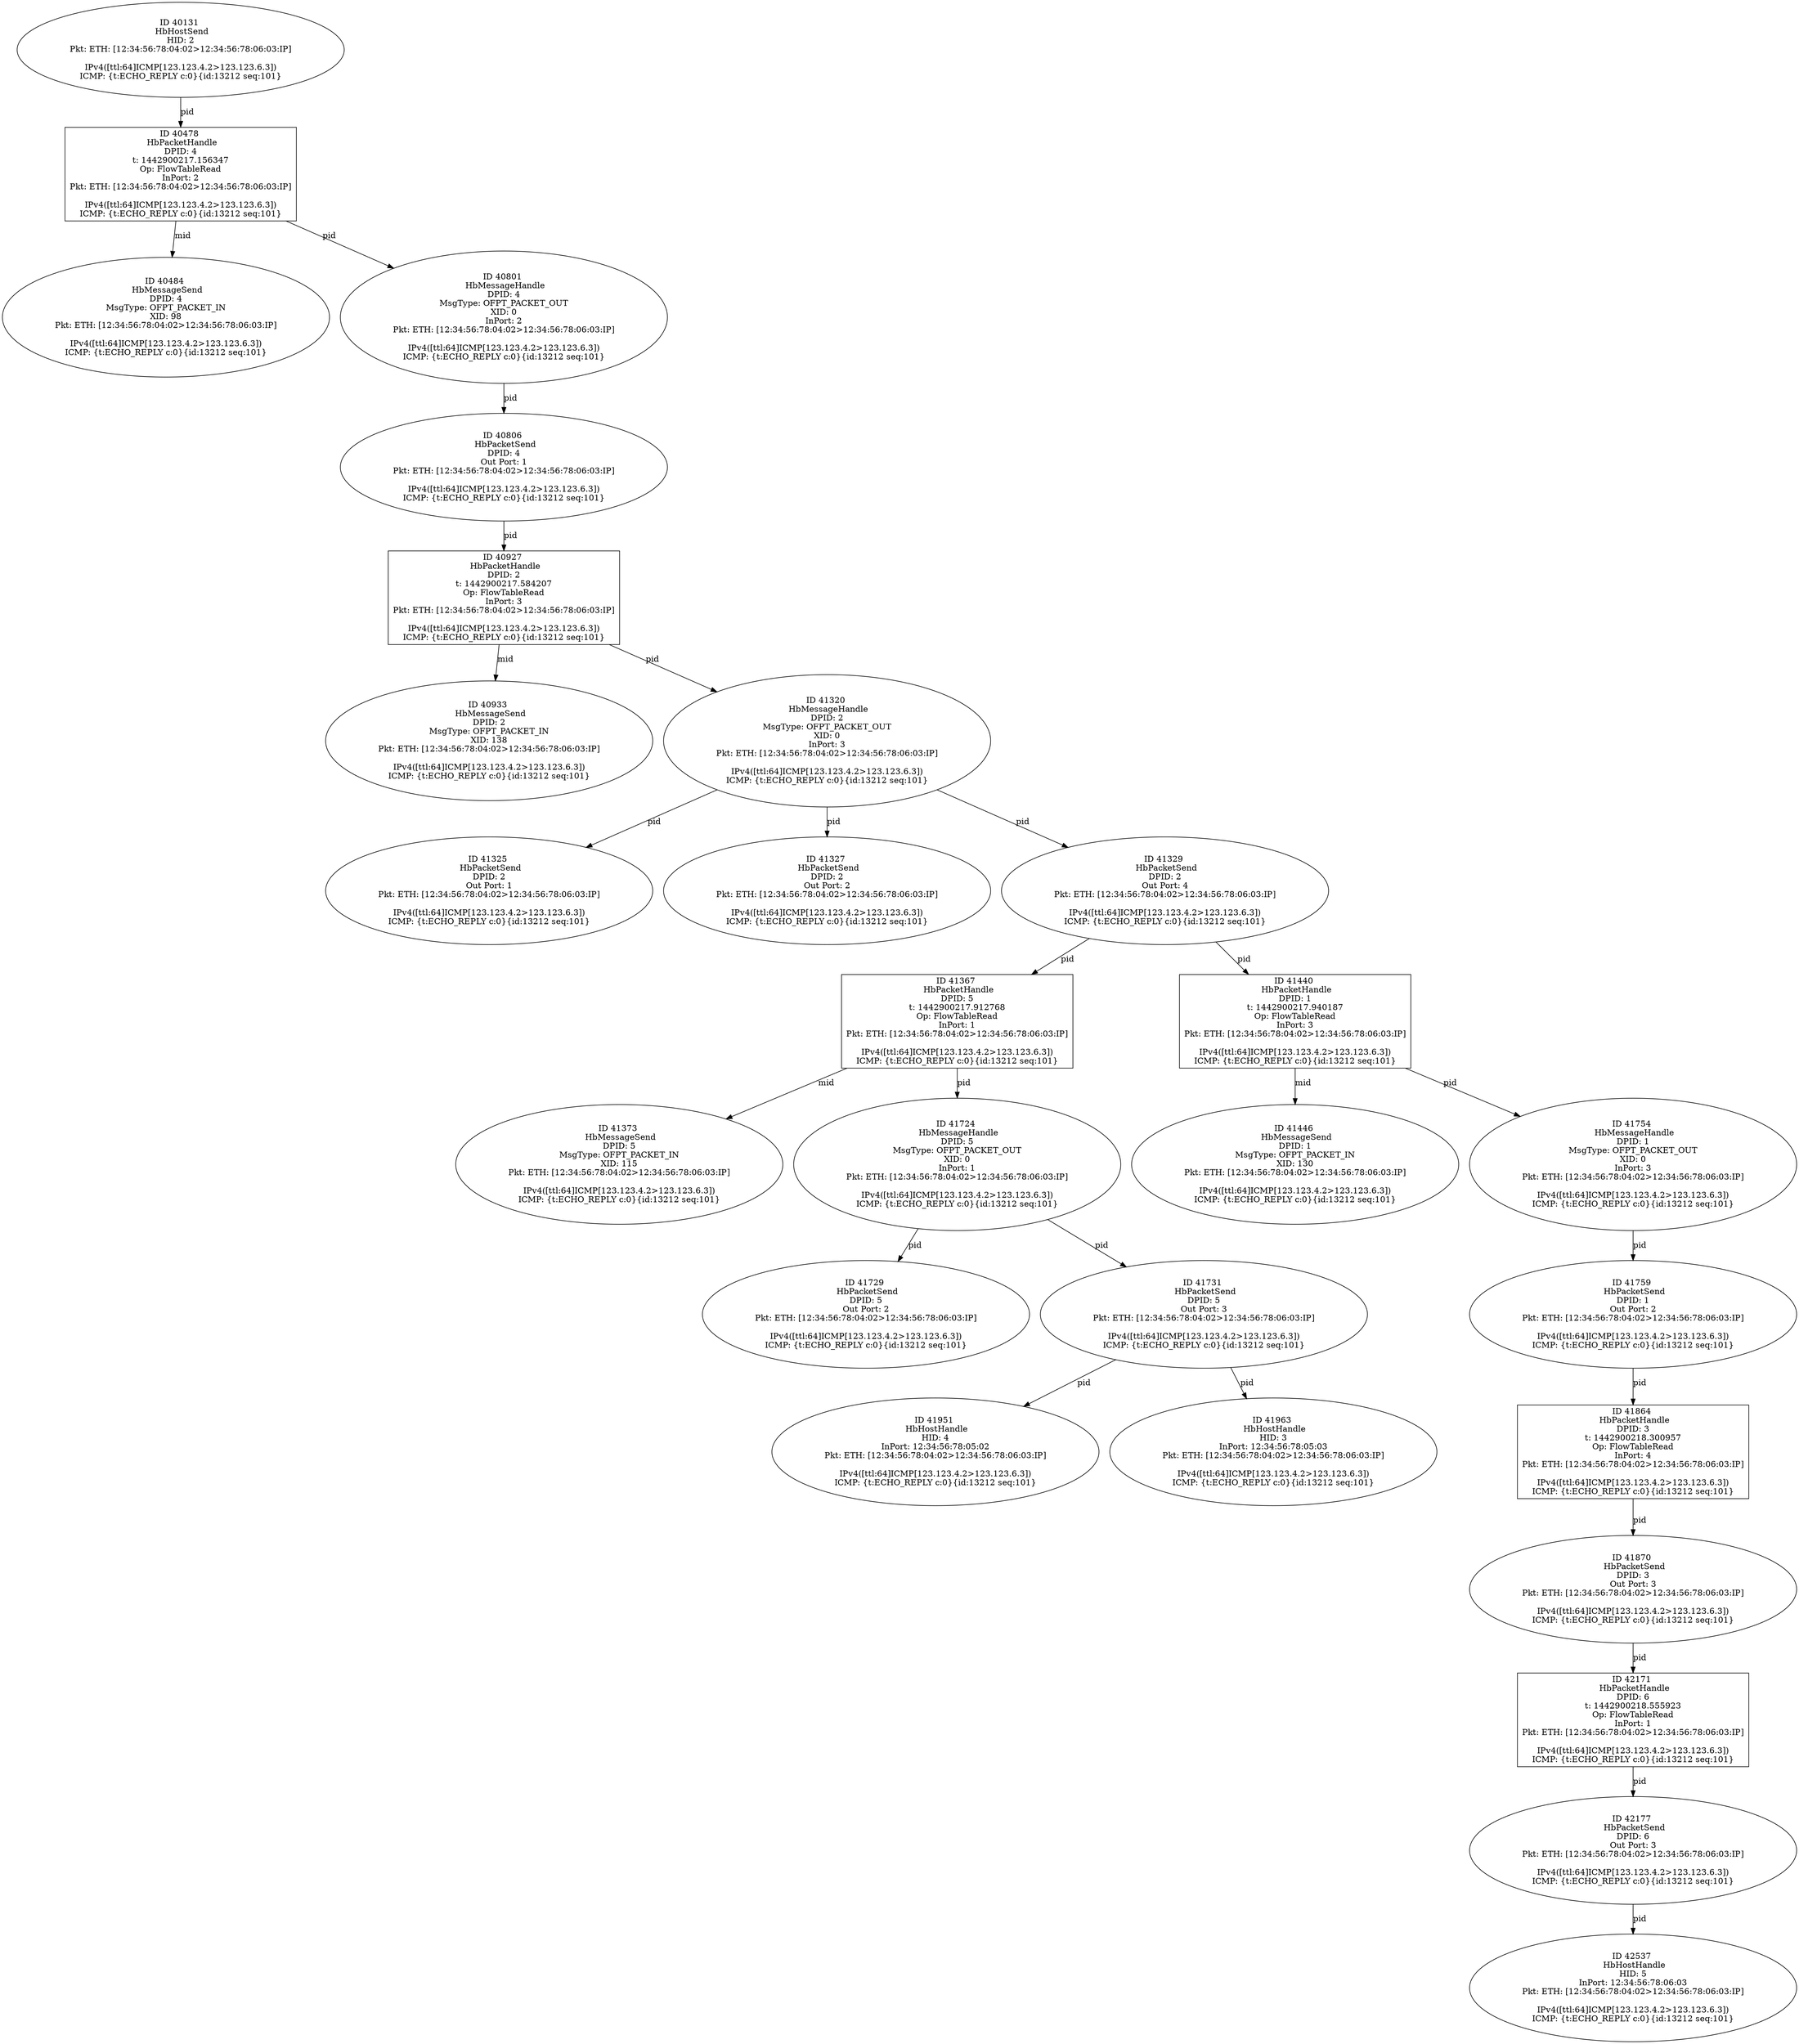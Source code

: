 strict digraph G {
41729 [shape=oval, event=<hb_events.HbPacketSend object at 0x110af07d0>, label="ID 41729 
 HbPacketSend
DPID: 5
Out Port: 2
Pkt: ETH: [12:34:56:78:04:02>12:34:56:78:06:03:IP]

IPv4([ttl:64]ICMP[123.123.4.2>123.123.6.3])
ICMP: {t:ECHO_REPLY c:0}{id:13212 seq:101}"];
41731 [shape=oval, event=<hb_events.HbPacketSend object at 0x110af0a10>, label="ID 41731 
 HbPacketSend
DPID: 5
Out Port: 3
Pkt: ETH: [12:34:56:78:04:02>12:34:56:78:06:03:IP]

IPv4([ttl:64]ICMP[123.123.4.2>123.123.6.3])
ICMP: {t:ECHO_REPLY c:0}{id:13212 seq:101}"];
41864 [shape=box, event=<hb_events.HbPacketHandle object at 0x110b56350>, label="ID 41864 
 HbPacketHandle
DPID: 3
t: 1442900218.300957
Op: FlowTableRead
InPort: 4
Pkt: ETH: [12:34:56:78:04:02>12:34:56:78:06:03:IP]

IPv4([ttl:64]ICMP[123.123.4.2>123.123.6.3])
ICMP: {t:ECHO_REPLY c:0}{id:13212 seq:101}"];
41446 [shape=oval, event=<hb_events.HbMessageSend object at 0x110a6ac10>, label="ID 41446 
 HbMessageSend
DPID: 1
MsgType: OFPT_PACKET_IN
XID: 130
Pkt: ETH: [12:34:56:78:04:02>12:34:56:78:06:03:IP]

IPv4([ttl:64]ICMP[123.123.4.2>123.123.6.3])
ICMP: {t:ECHO_REPLY c:0}{id:13212 seq:101}"];
41870 [shape=oval, event=<hb_events.HbPacketSend object at 0x110b56e50>, label="ID 41870 
 HbPacketSend
DPID: 3
Out Port: 3
Pkt: ETH: [12:34:56:78:04:02>12:34:56:78:06:03:IP]

IPv4([ttl:64]ICMP[123.123.4.2>123.123.6.3])
ICMP: {t:ECHO_REPLY c:0}{id:13212 seq:101}"];
41367 [shape=box, event=<hb_events.HbPacketHandle object at 0x110a3a790>, label="ID 41367 
 HbPacketHandle
DPID: 5
t: 1442900217.912768
Op: FlowTableRead
InPort: 1
Pkt: ETH: [12:34:56:78:04:02>12:34:56:78:06:03:IP]

IPv4([ttl:64]ICMP[123.123.4.2>123.123.6.3])
ICMP: {t:ECHO_REPLY c:0}{id:13212 seq:101}"];
41754 [shape=oval, event=<hb_events.HbMessageHandle object at 0x110b1b2d0>, label="ID 41754 
 HbMessageHandle
DPID: 1
MsgType: OFPT_PACKET_OUT
XID: 0
InPort: 3
Pkt: ETH: [12:34:56:78:04:02>12:34:56:78:06:03:IP]

IPv4([ttl:64]ICMP[123.123.4.2>123.123.6.3])
ICMP: {t:ECHO_REPLY c:0}{id:13212 seq:101}"];
41373 [shape=oval, event=<hb_events.HbMessageSend object at 0x110a3af50>, label="ID 41373 
 HbMessageSend
DPID: 5
MsgType: OFPT_PACKET_IN
XID: 115
Pkt: ETH: [12:34:56:78:04:02>12:34:56:78:06:03:IP]

IPv4([ttl:64]ICMP[123.123.4.2>123.123.6.3])
ICMP: {t:ECHO_REPLY c:0}{id:13212 seq:101}"];
40478 [shape=box, event=<hb_events.HbPacketHandle object at 0x1108e1c10>, label="ID 40478 
 HbPacketHandle
DPID: 4
t: 1442900217.156347
Op: FlowTableRead
InPort: 2
Pkt: ETH: [12:34:56:78:04:02>12:34:56:78:06:03:IP]

IPv4([ttl:64]ICMP[123.123.4.2>123.123.6.3])
ICMP: {t:ECHO_REPLY c:0}{id:13212 seq:101}"];
41759 [shape=oval, event=<hb_events.HbPacketSend object at 0x110b14a50>, label="ID 41759 
 HbPacketSend
DPID: 1
Out Port: 2
Pkt: ETH: [12:34:56:78:04:02>12:34:56:78:06:03:IP]

IPv4([ttl:64]ICMP[123.123.4.2>123.123.6.3])
ICMP: {t:ECHO_REPLY c:0}{id:13212 seq:101}"];
40484 [shape=oval, event=<hb_events.HbMessageSend object at 0x1108e6390>, label="ID 40484 
 HbMessageSend
DPID: 4
MsgType: OFPT_PACKET_IN
XID: 98
Pkt: ETH: [12:34:56:78:04:02>12:34:56:78:06:03:IP]

IPv4([ttl:64]ICMP[123.123.4.2>123.123.6.3])
ICMP: {t:ECHO_REPLY c:0}{id:13212 seq:101}"];
40927 [shape=box, event=<hb_events.HbPacketHandle object at 0x110988290>, label="ID 40927 
 HbPacketHandle
DPID: 2
t: 1442900217.584207
Op: FlowTableRead
InPort: 3
Pkt: ETH: [12:34:56:78:04:02>12:34:56:78:06:03:IP]

IPv4([ttl:64]ICMP[123.123.4.2>123.123.6.3])
ICMP: {t:ECHO_REPLY c:0}{id:13212 seq:101}"];
42537 [shape=oval, event=<hb_events.HbHostHandle object at 0x110d74fd0>, label="ID 42537 
 HbHostHandle
HID: 5
InPort: 12:34:56:78:06:03
Pkt: ETH: [12:34:56:78:04:02>12:34:56:78:06:03:IP]

IPv4([ttl:64]ICMP[123.123.4.2>123.123.6.3])
ICMP: {t:ECHO_REPLY c:0}{id:13212 seq:101}"];
42171 [shape=box, event=<hb_events.HbPacketHandle object at 0x110c2b0d0>, label="ID 42171 
 HbPacketHandle
DPID: 6
t: 1442900218.555923
Op: FlowTableRead
InPort: 1
Pkt: ETH: [12:34:56:78:04:02>12:34:56:78:06:03:IP]

IPv4([ttl:64]ICMP[123.123.4.2>123.123.6.3])
ICMP: {t:ECHO_REPLY c:0}{id:13212 seq:101}"];
42177 [shape=oval, event=<hb_events.HbPacketSend object at 0x110c17750>, label="ID 42177 
 HbPacketSend
DPID: 6
Out Port: 3
Pkt: ETH: [12:34:56:78:04:02>12:34:56:78:06:03:IP]

IPv4([ttl:64]ICMP[123.123.4.2>123.123.6.3])
ICMP: {t:ECHO_REPLY c:0}{id:13212 seq:101}"];
40131 [shape=oval, event=<hb_events.HbHostSend object at 0x11087a510>, label="ID 40131 
 HbHostSend
HID: 2
Pkt: ETH: [12:34:56:78:04:02>12:34:56:78:06:03:IP]

IPv4([ttl:64]ICMP[123.123.4.2>123.123.6.3])
ICMP: {t:ECHO_REPLY c:0}{id:13212 seq:101}"];
41951 [shape=oval, event=<hb_events.HbHostHandle object at 0x110b97bd0>, label="ID 41951 
 HbHostHandle
HID: 4
InPort: 12:34:56:78:05:02
Pkt: ETH: [12:34:56:78:04:02>12:34:56:78:06:03:IP]

IPv4([ttl:64]ICMP[123.123.4.2>123.123.6.3])
ICMP: {t:ECHO_REPLY c:0}{id:13212 seq:101}"];
41440 [shape=box, event=<hb_events.HbPacketHandle object at 0x110a62d10>, label="ID 41440 
 HbPacketHandle
DPID: 1
t: 1442900217.940187
Op: FlowTableRead
InPort: 3
Pkt: ETH: [12:34:56:78:04:02>12:34:56:78:06:03:IP]

IPv4([ttl:64]ICMP[123.123.4.2>123.123.6.3])
ICMP: {t:ECHO_REPLY c:0}{id:13212 seq:101}"];
40801 [shape=oval, event=<hb_events.HbMessageHandle object at 0x110956350>, label="ID 40801 
 HbMessageHandle
DPID: 4
MsgType: OFPT_PACKET_OUT
XID: 0
InPort: 2
Pkt: ETH: [12:34:56:78:04:02>12:34:56:78:06:03:IP]

IPv4([ttl:64]ICMP[123.123.4.2>123.123.6.3])
ICMP: {t:ECHO_REPLY c:0}{id:13212 seq:101}"];
40933 [shape=oval, event=<hb_events.HbMessageSend object at 0x110988d50>, label="ID 40933 
 HbMessageSend
DPID: 2
MsgType: OFPT_PACKET_IN
XID: 138
Pkt: ETH: [12:34:56:78:04:02>12:34:56:78:06:03:IP]

IPv4([ttl:64]ICMP[123.123.4.2>123.123.6.3])
ICMP: {t:ECHO_REPLY c:0}{id:13212 seq:101}"];
40806 [shape=oval, event=<hb_events.HbPacketSend object at 0x110959150>, label="ID 40806 
 HbPacketSend
DPID: 4
Out Port: 1
Pkt: ETH: [12:34:56:78:04:02>12:34:56:78:06:03:IP]

IPv4([ttl:64]ICMP[123.123.4.2>123.123.6.3])
ICMP: {t:ECHO_REPLY c:0}{id:13212 seq:101}"];
41320 [shape=oval, event=<hb_events.HbMessageHandle object at 0x110a33290>, label="ID 41320 
 HbMessageHandle
DPID: 2
MsgType: OFPT_PACKET_OUT
XID: 0
InPort: 3
Pkt: ETH: [12:34:56:78:04:02>12:34:56:78:06:03:IP]

IPv4([ttl:64]ICMP[123.123.4.2>123.123.6.3])
ICMP: {t:ECHO_REPLY c:0}{id:13212 seq:101}"];
41963 [shape=oval, event=<hb_events.HbHostHandle object at 0x110ba30d0>, label="ID 41963 
 HbHostHandle
HID: 3
InPort: 12:34:56:78:05:03
Pkt: ETH: [12:34:56:78:04:02>12:34:56:78:06:03:IP]

IPv4([ttl:64]ICMP[123.123.4.2>123.123.6.3])
ICMP: {t:ECHO_REPLY c:0}{id:13212 seq:101}"];
41325 [shape=oval, event=<hb_events.HbPacketSend object at 0x110a33790>, label="ID 41325 
 HbPacketSend
DPID: 2
Out Port: 1
Pkt: ETH: [12:34:56:78:04:02>12:34:56:78:06:03:IP]

IPv4([ttl:64]ICMP[123.123.4.2>123.123.6.3])
ICMP: {t:ECHO_REPLY c:0}{id:13212 seq:101}"];
41327 [shape=oval, event=<hb_events.HbPacketSend object at 0x110a339d0>, label="ID 41327 
 HbPacketSend
DPID: 2
Out Port: 2
Pkt: ETH: [12:34:56:78:04:02>12:34:56:78:06:03:IP]

IPv4([ttl:64]ICMP[123.123.4.2>123.123.6.3])
ICMP: {t:ECHO_REPLY c:0}{id:13212 seq:101}"];
41329 [shape=oval, event=<hb_events.HbPacketSend object at 0x110a33c10>, label="ID 41329 
 HbPacketSend
DPID: 2
Out Port: 4
Pkt: ETH: [12:34:56:78:04:02>12:34:56:78:06:03:IP]

IPv4([ttl:64]ICMP[123.123.4.2>123.123.6.3])
ICMP: {t:ECHO_REPLY c:0}{id:13212 seq:101}"];
41724 [shape=oval, event=<hb_events.HbMessageHandle object at 0x110af02d0>, label="ID 41724 
 HbMessageHandle
DPID: 5
MsgType: OFPT_PACKET_OUT
XID: 0
InPort: 1
Pkt: ETH: [12:34:56:78:04:02>12:34:56:78:06:03:IP]

IPv4([ttl:64]ICMP[123.123.4.2>123.123.6.3])
ICMP: {t:ECHO_REPLY c:0}{id:13212 seq:101}"];
41731 -> 41963  [rel=pid, label=pid];
41731 -> 41951  [rel=pid, label=pid];
41864 -> 41870  [rel=pid, label=pid];
41870 -> 42171  [rel=pid, label=pid];
41367 -> 41724  [rel=pid, label=pid];
41367 -> 41373  [rel=mid, label=mid];
41754 -> 41759  [rel=pid, label=pid];
40478 -> 40801  [rel=pid, label=pid];
40478 -> 40484  [rel=mid, label=mid];
41759 -> 41864  [rel=pid, label=pid];
40927 -> 41320  [rel=pid, label=pid];
40927 -> 40933  [rel=mid, label=mid];
42171 -> 42177  [rel=pid, label=pid];
42177 -> 42537  [rel=pid, label=pid];
40131 -> 40478  [rel=pid, label=pid];
41440 -> 41754  [rel=pid, label=pid];
41440 -> 41446  [rel=mid, label=mid];
40801 -> 40806  [rel=pid, label=pid];
41320 -> 41329  [rel=pid, label=pid];
41320 -> 41325  [rel=pid, label=pid];
41320 -> 41327  [rel=pid, label=pid];
41329 -> 41440  [rel=pid, label=pid];
41329 -> 41367  [rel=pid, label=pid];
40806 -> 40927  [rel=pid, label=pid];
41724 -> 41729  [rel=pid, label=pid];
41724 -> 41731  [rel=pid, label=pid];
}
